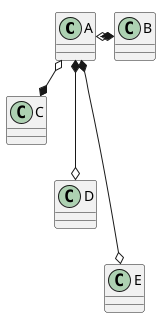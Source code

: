 {
  "sha1": "8kkzq5fba538iwf0kl2t45uwed4uhft",
  "insertion": {
    "when": "2024-05-30T20:48:21.442Z",
    "url": "https://forum.plantuml.net/12187/jdot-smetana-random-associations-in-class-diagram",
    "user": "plantuml@gmail.com"
  }
}
@startuml
!pragma layout smetana
class A
A o-* B
A o--* C
A *---o D
A *----o E
@enduml
